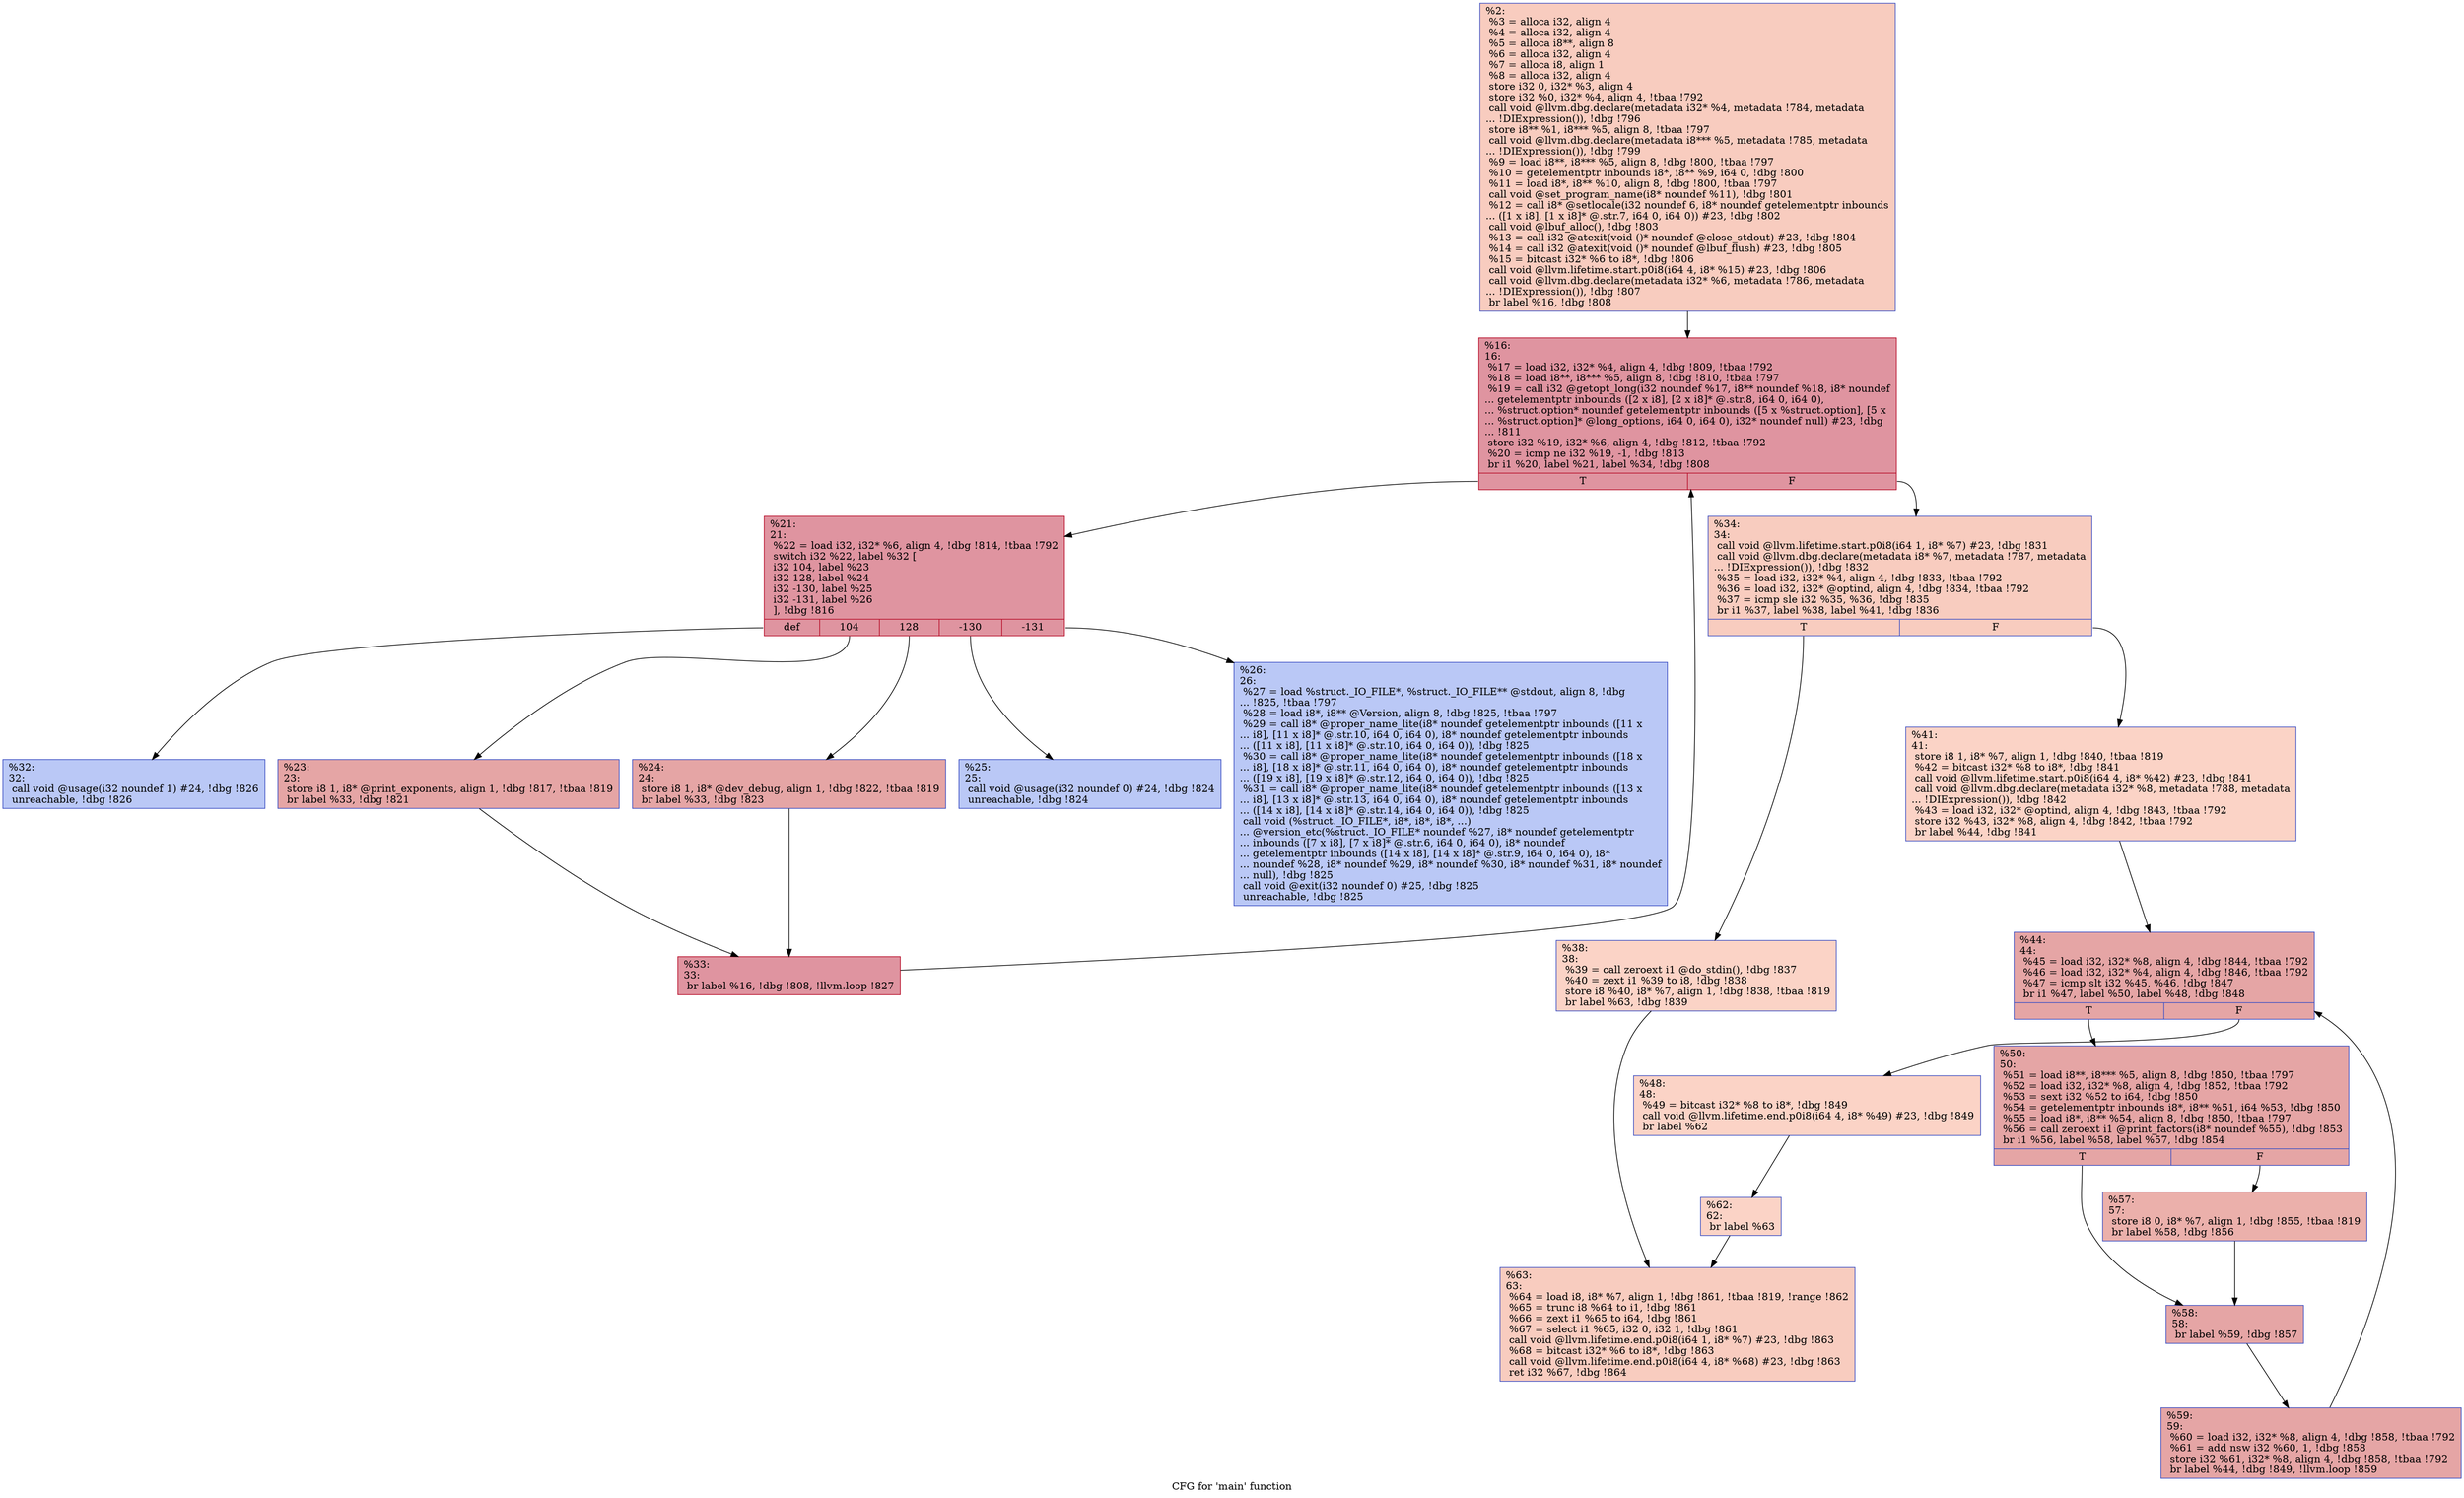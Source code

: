 digraph "CFG for 'main' function" {
	label="CFG for 'main' function";

	Node0x1927b10 [shape=record,color="#3d50c3ff", style=filled, fillcolor="#f08b6e70",label="{%2:\l  %3 = alloca i32, align 4\l  %4 = alloca i32, align 4\l  %5 = alloca i8**, align 8\l  %6 = alloca i32, align 4\l  %7 = alloca i8, align 1\l  %8 = alloca i32, align 4\l  store i32 0, i32* %3, align 4\l  store i32 %0, i32* %4, align 4, !tbaa !792\l  call void @llvm.dbg.declare(metadata i32* %4, metadata !784, metadata\l... !DIExpression()), !dbg !796\l  store i8** %1, i8*** %5, align 8, !tbaa !797\l  call void @llvm.dbg.declare(metadata i8*** %5, metadata !785, metadata\l... !DIExpression()), !dbg !799\l  %9 = load i8**, i8*** %5, align 8, !dbg !800, !tbaa !797\l  %10 = getelementptr inbounds i8*, i8** %9, i64 0, !dbg !800\l  %11 = load i8*, i8** %10, align 8, !dbg !800, !tbaa !797\l  call void @set_program_name(i8* noundef %11), !dbg !801\l  %12 = call i8* @setlocale(i32 noundef 6, i8* noundef getelementptr inbounds\l... ([1 x i8], [1 x i8]* @.str.7, i64 0, i64 0)) #23, !dbg !802\l  call void @lbuf_alloc(), !dbg !803\l  %13 = call i32 @atexit(void ()* noundef @close_stdout) #23, !dbg !804\l  %14 = call i32 @atexit(void ()* noundef @lbuf_flush) #23, !dbg !805\l  %15 = bitcast i32* %6 to i8*, !dbg !806\l  call void @llvm.lifetime.start.p0i8(i64 4, i8* %15) #23, !dbg !806\l  call void @llvm.dbg.declare(metadata i32* %6, metadata !786, metadata\l... !DIExpression()), !dbg !807\l  br label %16, !dbg !808\l}"];
	Node0x1927b10 -> Node0x1927c10;
	Node0x1927c10 [shape=record,color="#b70d28ff", style=filled, fillcolor="#b70d2870",label="{%16:\l16:                                               \l  %17 = load i32, i32* %4, align 4, !dbg !809, !tbaa !792\l  %18 = load i8**, i8*** %5, align 8, !dbg !810, !tbaa !797\l  %19 = call i32 @getopt_long(i32 noundef %17, i8** noundef %18, i8* noundef\l... getelementptr inbounds ([2 x i8], [2 x i8]* @.str.8, i64 0, i64 0),\l... %struct.option* noundef getelementptr inbounds ([5 x %struct.option], [5 x\l... %struct.option]* @long_options, i64 0, i64 0), i32* noundef null) #23, !dbg\l... !811\l  store i32 %19, i32* %6, align 4, !dbg !812, !tbaa !792\l  %20 = icmp ne i32 %19, -1, !dbg !813\l  br i1 %20, label %21, label %34, !dbg !808\l|{<s0>T|<s1>F}}"];
	Node0x1927c10:s0 -> Node0x1927c60;
	Node0x1927c10:s1 -> Node0x1927e90;
	Node0x1927c60 [shape=record,color="#b70d28ff", style=filled, fillcolor="#b70d2870",label="{%21:\l21:                                               \l  %22 = load i32, i32* %6, align 4, !dbg !814, !tbaa !792\l  switch i32 %22, label %32 [\l    i32 104, label %23\l    i32 128, label %24\l    i32 -130, label %25\l    i32 -131, label %26\l  ], !dbg !816\l|{<s0>def|<s1>104|<s2>128|<s3>-130|<s4>-131}}"];
	Node0x1927c60:s0 -> Node0x1927df0;
	Node0x1927c60:s1 -> Node0x1927cb0;
	Node0x1927c60:s2 -> Node0x1927d00;
	Node0x1927c60:s3 -> Node0x1927d50;
	Node0x1927c60:s4 -> Node0x1927da0;
	Node0x1927cb0 [shape=record,color="#3d50c3ff", style=filled, fillcolor="#c5333470",label="{%23:\l23:                                               \l  store i8 1, i8* @print_exponents, align 1, !dbg !817, !tbaa !819\l  br label %33, !dbg !821\l}"];
	Node0x1927cb0 -> Node0x1927e40;
	Node0x1927d00 [shape=record,color="#3d50c3ff", style=filled, fillcolor="#c5333470",label="{%24:\l24:                                               \l  store i8 1, i8* @dev_debug, align 1, !dbg !822, !tbaa !819\l  br label %33, !dbg !823\l}"];
	Node0x1927d00 -> Node0x1927e40;
	Node0x1927d50 [shape=record,color="#3d50c3ff", style=filled, fillcolor="#6282ea70",label="{%25:\l25:                                               \l  call void @usage(i32 noundef 0) #24, !dbg !824\l  unreachable, !dbg !824\l}"];
	Node0x1927da0 [shape=record,color="#3d50c3ff", style=filled, fillcolor="#6282ea70",label="{%26:\l26:                                               \l  %27 = load %struct._IO_FILE*, %struct._IO_FILE** @stdout, align 8, !dbg\l... !825, !tbaa !797\l  %28 = load i8*, i8** @Version, align 8, !dbg !825, !tbaa !797\l  %29 = call i8* @proper_name_lite(i8* noundef getelementptr inbounds ([11 x\l... i8], [11 x i8]* @.str.10, i64 0, i64 0), i8* noundef getelementptr inbounds\l... ([11 x i8], [11 x i8]* @.str.10, i64 0, i64 0)), !dbg !825\l  %30 = call i8* @proper_name_lite(i8* noundef getelementptr inbounds ([18 x\l... i8], [18 x i8]* @.str.11, i64 0, i64 0), i8* noundef getelementptr inbounds\l... ([19 x i8], [19 x i8]* @.str.12, i64 0, i64 0)), !dbg !825\l  %31 = call i8* @proper_name_lite(i8* noundef getelementptr inbounds ([13 x\l... i8], [13 x i8]* @.str.13, i64 0, i64 0), i8* noundef getelementptr inbounds\l... ([14 x i8], [14 x i8]* @.str.14, i64 0, i64 0)), !dbg !825\l  call void (%struct._IO_FILE*, i8*, i8*, i8*, ...)\l... @version_etc(%struct._IO_FILE* noundef %27, i8* noundef getelementptr\l... inbounds ([7 x i8], [7 x i8]* @.str.6, i64 0, i64 0), i8* noundef\l... getelementptr inbounds ([14 x i8], [14 x i8]* @.str.9, i64 0, i64 0), i8*\l... noundef %28, i8* noundef %29, i8* noundef %30, i8* noundef %31, i8* noundef\l... null), !dbg !825\l  call void @exit(i32 noundef 0) #25, !dbg !825\l  unreachable, !dbg !825\l}"];
	Node0x1927df0 [shape=record,color="#3d50c3ff", style=filled, fillcolor="#6282ea70",label="{%32:\l32:                                               \l  call void @usage(i32 noundef 1) #24, !dbg !826\l  unreachable, !dbg !826\l}"];
	Node0x1927e40 [shape=record,color="#b70d28ff", style=filled, fillcolor="#b70d2870",label="{%33:\l33:                                               \l  br label %16, !dbg !808, !llvm.loop !827\l}"];
	Node0x1927e40 -> Node0x1927c10;
	Node0x1927e90 [shape=record,color="#3d50c3ff", style=filled, fillcolor="#f08b6e70",label="{%34:\l34:                                               \l  call void @llvm.lifetime.start.p0i8(i64 1, i8* %7) #23, !dbg !831\l  call void @llvm.dbg.declare(metadata i8* %7, metadata !787, metadata\l... !DIExpression()), !dbg !832\l  %35 = load i32, i32* %4, align 4, !dbg !833, !tbaa !792\l  %36 = load i32, i32* @optind, align 4, !dbg !834, !tbaa !792\l  %37 = icmp sle i32 %35, %36, !dbg !835\l  br i1 %37, label %38, label %41, !dbg !836\l|{<s0>T|<s1>F}}"];
	Node0x1927e90:s0 -> Node0x1927ee0;
	Node0x1927e90:s1 -> Node0x1927f30;
	Node0x1927ee0 [shape=record,color="#3d50c3ff", style=filled, fillcolor="#f59c7d70",label="{%38:\l38:                                               \l  %39 = call zeroext i1 @do_stdin(), !dbg !837\l  %40 = zext i1 %39 to i8, !dbg !838\l  store i8 %40, i8* %7, align 1, !dbg !838, !tbaa !819\l  br label %63, !dbg !839\l}"];
	Node0x1927ee0 -> Node0x19281b0;
	Node0x1927f30 [shape=record,color="#3d50c3ff", style=filled, fillcolor="#f59c7d70",label="{%41:\l41:                                               \l  store i8 1, i8* %7, align 1, !dbg !840, !tbaa !819\l  %42 = bitcast i32* %8 to i8*, !dbg !841\l  call void @llvm.lifetime.start.p0i8(i64 4, i8* %42) #23, !dbg !841\l  call void @llvm.dbg.declare(metadata i32* %8, metadata !788, metadata\l... !DIExpression()), !dbg !842\l  %43 = load i32, i32* @optind, align 4, !dbg !843, !tbaa !792\l  store i32 %43, i32* %8, align 4, !dbg !842, !tbaa !792\l  br label %44, !dbg !841\l}"];
	Node0x1927f30 -> Node0x1927f80;
	Node0x1927f80 [shape=record,color="#3d50c3ff", style=filled, fillcolor="#c5333470",label="{%44:\l44:                                               \l  %45 = load i32, i32* %8, align 4, !dbg !844, !tbaa !792\l  %46 = load i32, i32* %4, align 4, !dbg !846, !tbaa !792\l  %47 = icmp slt i32 %45, %46, !dbg !847\l  br i1 %47, label %50, label %48, !dbg !848\l|{<s0>T|<s1>F}}"];
	Node0x1927f80:s0 -> Node0x1928020;
	Node0x1927f80:s1 -> Node0x1927fd0;
	Node0x1927fd0 [shape=record,color="#3d50c3ff", style=filled, fillcolor="#f59c7d70",label="{%48:\l48:                                               \l  %49 = bitcast i32* %8 to i8*, !dbg !849\l  call void @llvm.lifetime.end.p0i8(i64 4, i8* %49) #23, !dbg !849\l  br label %62\l}"];
	Node0x1927fd0 -> Node0x1928160;
	Node0x1928020 [shape=record,color="#3d50c3ff", style=filled, fillcolor="#c5333470",label="{%50:\l50:                                               \l  %51 = load i8**, i8*** %5, align 8, !dbg !850, !tbaa !797\l  %52 = load i32, i32* %8, align 4, !dbg !852, !tbaa !792\l  %53 = sext i32 %52 to i64, !dbg !850\l  %54 = getelementptr inbounds i8*, i8** %51, i64 %53, !dbg !850\l  %55 = load i8*, i8** %54, align 8, !dbg !850, !tbaa !797\l  %56 = call zeroext i1 @print_factors(i8* noundef %55), !dbg !853\l  br i1 %56, label %58, label %57, !dbg !854\l|{<s0>T|<s1>F}}"];
	Node0x1928020:s0 -> Node0x19280c0;
	Node0x1928020:s1 -> Node0x1928070;
	Node0x1928070 [shape=record,color="#3d50c3ff", style=filled, fillcolor="#d24b4070",label="{%57:\l57:                                               \l  store i8 0, i8* %7, align 1, !dbg !855, !tbaa !819\l  br label %58, !dbg !856\l}"];
	Node0x1928070 -> Node0x19280c0;
	Node0x19280c0 [shape=record,color="#3d50c3ff", style=filled, fillcolor="#c5333470",label="{%58:\l58:                                               \l  br label %59, !dbg !857\l}"];
	Node0x19280c0 -> Node0x1928110;
	Node0x1928110 [shape=record,color="#3d50c3ff", style=filled, fillcolor="#c5333470",label="{%59:\l59:                                               \l  %60 = load i32, i32* %8, align 4, !dbg !858, !tbaa !792\l  %61 = add nsw i32 %60, 1, !dbg !858\l  store i32 %61, i32* %8, align 4, !dbg !858, !tbaa !792\l  br label %44, !dbg !849, !llvm.loop !859\l}"];
	Node0x1928110 -> Node0x1927f80;
	Node0x1928160 [shape=record,color="#3d50c3ff", style=filled, fillcolor="#f59c7d70",label="{%62:\l62:                                               \l  br label %63\l}"];
	Node0x1928160 -> Node0x19281b0;
	Node0x19281b0 [shape=record,color="#3d50c3ff", style=filled, fillcolor="#f08b6e70",label="{%63:\l63:                                               \l  %64 = load i8, i8* %7, align 1, !dbg !861, !tbaa !819, !range !862\l  %65 = trunc i8 %64 to i1, !dbg !861\l  %66 = zext i1 %65 to i64, !dbg !861\l  %67 = select i1 %65, i32 0, i32 1, !dbg !861\l  call void @llvm.lifetime.end.p0i8(i64 1, i8* %7) #23, !dbg !863\l  %68 = bitcast i32* %6 to i8*, !dbg !863\l  call void @llvm.lifetime.end.p0i8(i64 4, i8* %68) #23, !dbg !863\l  ret i32 %67, !dbg !864\l}"];
}
